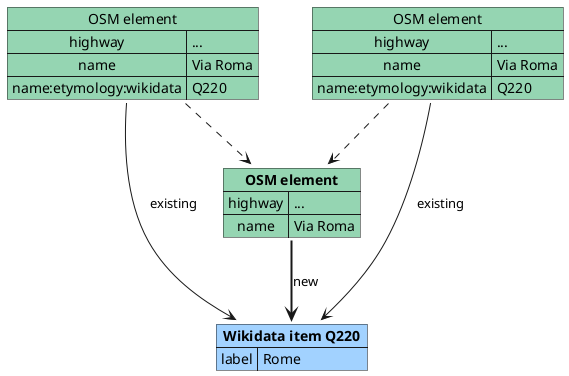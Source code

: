 @startuml propagation

map "OSM element" as osma #95d5b2 {
  highway => ...
  name => Via Roma
  name:etymology:wikidata => Q220
}
map "**Wikidata item Q220**" as wikia #a2d2ff {
  label => Rome
}

map "OSM element" as osmb #95d5b2 {
  highway => ...
  name => Via Roma
  name:etymology:wikidata => Q220
}

map "**OSM element**" as osmc #95d5b2 {
  highway => ...
  name => Via Roma
}

osma -> wikia : existing
osmb -> wikia : existing
osmc -[bold]-> wikia : new
osma ..> osmc
osmb ..> osmc

@enduml